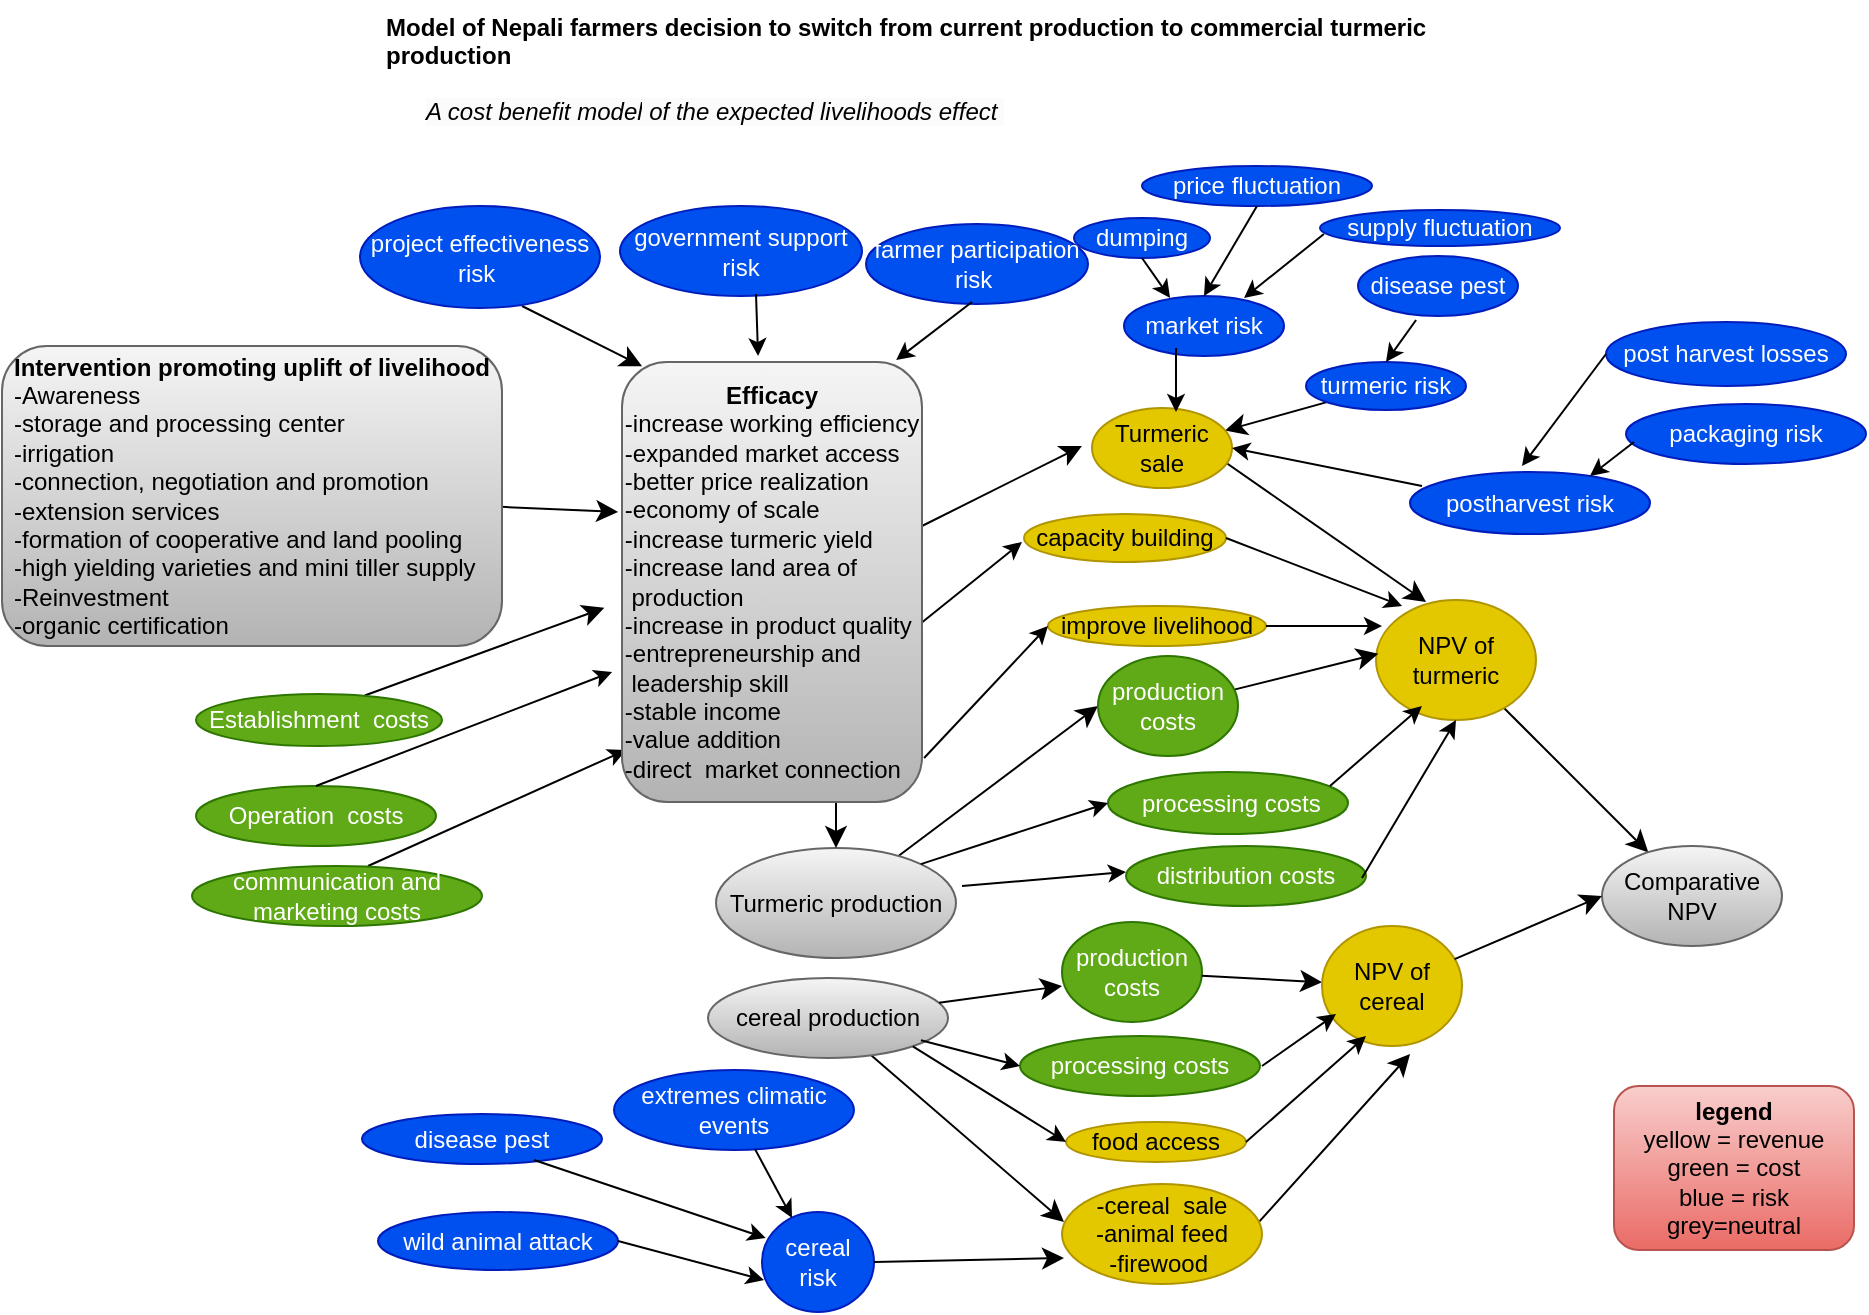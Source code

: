 <mxfile version="22.1.5" type="github">
  <diagram name="Page-1" id="2a216829-ef6e-dabb-86c1-c78162f3ba2b">
    <mxGraphModel dx="954" dy="544" grid="1" gridSize="10" guides="1" tooltips="1" connect="1" arrows="1" fold="1" page="1" pageScale="1" pageWidth="850" pageHeight="1100" background="none" math="0" shadow="0">
      <root>
        <mxCell id="0" />
        <mxCell id="1" parent="0" />
        <mxCell id="vRBI4vWx7eo8pq1-qWPK-19" style="edgeStyle=none;curved=1;rounded=0;orthogonalLoop=1;jettySize=auto;html=1;entryX=0.01;entryY=0.38;entryDx=0;entryDy=0;fontSize=12;startSize=8;endSize=8;strokeWidth=1;entryPerimeter=0;" parent="1" source="vRBI4vWx7eo8pq1-qWPK-1" target="vRBI4vWx7eo8pq1-qWPK-9" edge="1">
          <mxGeometry relative="1" as="geometry" />
        </mxCell>
        <mxCell id="vRBI4vWx7eo8pq1-qWPK-1" value="cereal production" style="ellipse;whiteSpace=wrap;html=1;fontSize=12;strokeWidth=1;fillColor=#f5f5f5;gradientColor=#b3b3b3;strokeColor=#666666;" parent="1" vertex="1">
          <mxGeometry x="1113" y="506" width="120" height="40" as="geometry" />
        </mxCell>
        <mxCell id="vRBI4vWx7eo8pq1-qWPK-2" value="Model of Nepali farmers decision to switch from current production to commercial turmeric production" style="text;whiteSpace=wrap;fontSize=12;fontStyle=1;strokeWidth=1;" parent="1" vertex="1">
          <mxGeometry x="950" y="17" width="560" height="60" as="geometry" />
        </mxCell>
        <mxCell id="vRBI4vWx7eo8pq1-qWPK-3" value="&lt;span style=&quot;color: rgb(0, 0, 0); font-family: Helvetica; font-size: 12px; font-style: italic; font-variant-ligatures: normal; font-variant-caps: normal; letter-spacing: normal; orphans: 2; text-align: left; text-indent: 0px; text-transform: none; widows: 2; word-spacing: 0px; -webkit-text-stroke-width: 0px; background-color: rgb(251, 251, 251); text-decoration-thickness: initial; float: none; display: inline !important;&quot;&gt;A cost benefit model&lt;/span&gt;&lt;span style=&quot;color: rgb(0, 0, 0); font-family: Helvetica; font-size: 12px; font-style: italic; font-variant-ligatures: normal; font-variant-caps: normal; letter-spacing: normal; orphans: 2; text-align: left; text-indent: 0px; text-transform: none; widows: 2; word-spacing: 0px; -webkit-text-stroke-width: 0px; background-color: rgb(251, 251, 251); text-decoration-thickness: initial; float: none; display: inline !important;&quot;&gt;&amp;nbsp;of the expected livelihoods effect&amp;nbsp;&lt;/span&gt;" style="text;whiteSpace=wrap;html=1;fontSize=12;fontStyle=0;strokeWidth=1;" parent="1" vertex="1">
          <mxGeometry x="970" y="59" width="450" height="40" as="geometry" />
        </mxCell>
        <mxCell id="vRBI4vWx7eo8pq1-qWPK-20" style="edgeStyle=none;curved=1;rounded=0;orthogonalLoop=1;jettySize=auto;html=1;fontSize=12;startSize=8;endSize=8;strokeWidth=1;exitX=1;exitY=0.5;exitDx=0;exitDy=0;" parent="1" edge="1">
          <mxGeometry relative="1" as="geometry">
            <mxPoint x="1220" y="280" as="sourcePoint" />
            <mxPoint x="1300" y="240" as="targetPoint" />
          </mxGeometry>
        </mxCell>
        <mxCell id="vRBI4vWx7eo8pq1-qWPK-27" style="edgeStyle=none;curved=1;rounded=0;orthogonalLoop=1;jettySize=auto;html=1;entryX=0;entryY=0.5;entryDx=0;entryDy=0;fontSize=12;startSize=8;endSize=8;strokeWidth=1;" parent="1" source="vRBI4vWx7eo8pq1-qWPK-4" target="vRBI4vWx7eo8pq1-qWPK-10" edge="1">
          <mxGeometry relative="1" as="geometry" />
        </mxCell>
        <mxCell id="vRBI4vWx7eo8pq1-qWPK-4" value="Turmeric production" style="ellipse;whiteSpace=wrap;html=1;fontSize=12;strokeWidth=1;fillColor=#f5f5f5;gradientColor=#b3b3b3;strokeColor=#666666;" parent="1" vertex="1">
          <mxGeometry x="1117" y="441" width="120" height="55" as="geometry" />
        </mxCell>
        <mxCell id="vRBI4vWx7eo8pq1-qWPK-30" style="edgeStyle=none;curved=1;rounded=0;orthogonalLoop=1;jettySize=auto;html=1;fontSize=12;startSize=8;endSize=8;strokeWidth=1;" parent="1" source="vRBI4vWx7eo8pq1-qWPK-5" target="vRBI4vWx7eo8pq1-qWPK-28" edge="1">
          <mxGeometry relative="1" as="geometry" />
        </mxCell>
        <mxCell id="vRBI4vWx7eo8pq1-qWPK-5" value="NPV of turmeric" style="ellipse;whiteSpace=wrap;html=1;fontSize=12;strokeWidth=1;fillColor=#e3c800;fontColor=#000000;strokeColor=#B09500;" parent="1" vertex="1">
          <mxGeometry x="1447" y="317" width="80" height="60" as="geometry" />
        </mxCell>
        <mxCell id="vRBI4vWx7eo8pq1-qWPK-6" value="production&lt;br&gt;costs" style="ellipse;whiteSpace=wrap;html=1;fontSize=12;strokeWidth=1;labelBackgroundColor=none;fillColor=#60a917;fontColor=#ffffff;strokeColor=#2D7600;" parent="1" vertex="1">
          <mxGeometry x="1290" y="478" width="70" height="50" as="geometry" />
        </mxCell>
        <mxCell id="vRBI4vWx7eo8pq1-qWPK-21" style="edgeStyle=none;curved=1;rounded=0;orthogonalLoop=1;jettySize=auto;html=1;fontSize=12;startSize=8;endSize=8;entryX=-0.012;entryY=0.456;entryDx=0;entryDy=0;strokeWidth=1;entryPerimeter=0;" parent="1" source="3mBVgCStBCej63vjiRxV-12" edge="1">
          <mxGeometry relative="1" as="geometry">
            <mxPoint x="1014" y="274" as="sourcePoint" />
            <mxPoint x="1068.08" y="272.96" as="targetPoint" />
          </mxGeometry>
        </mxCell>
        <mxCell id="vRBI4vWx7eo8pq1-qWPK-8" value="cereal risk" style="ellipse;whiteSpace=wrap;html=1;fontSize=12;strokeWidth=1;labelBackgroundColor=none;fillColor=#0050ef;fontColor=#ffffff;strokeColor=#001DBC;" parent="1" vertex="1">
          <mxGeometry x="1140" y="623" width="56" height="50" as="geometry" />
        </mxCell>
        <mxCell id="vRBI4vWx7eo8pq1-qWPK-24" style="edgeStyle=none;curved=1;rounded=0;orthogonalLoop=1;jettySize=auto;html=1;fontSize=12;startSize=8;endSize=8;entryX=0.629;entryY=1.067;entryDx=0;entryDy=0;strokeWidth=1;entryPerimeter=0;exitX=1;exitY=0;exitDx=0;exitDy=0;" parent="1" edge="1" target="vRBI4vWx7eo8pq1-qWPK-29">
          <mxGeometry relative="1" as="geometry">
            <mxPoint x="1386.355" y="630.322" as="sourcePoint" />
            <mxPoint x="1460.02" y="552.02" as="targetPoint" />
          </mxGeometry>
        </mxCell>
        <mxCell id="vRBI4vWx7eo8pq1-qWPK-9" value="-cereal &amp;nbsp;sale&lt;br&gt;-animal feed&lt;br&gt;-firewood&amp;nbsp;" style="ellipse;whiteSpace=wrap;html=1;fontSize=12;strokeWidth=1;labelBorderColor=none;labelBackgroundColor=none;fillColor=#e3c800;fontColor=#000000;strokeColor=#B09500;" parent="1" vertex="1">
          <mxGeometry x="1290" y="609" width="100" height="50" as="geometry" />
        </mxCell>
        <mxCell id="vRBI4vWx7eo8pq1-qWPK-16" style="edgeStyle=none;curved=1;rounded=0;orthogonalLoop=1;jettySize=auto;html=1;fontSize=12;startSize=8;endSize=8;entryX=0.015;entryY=0.447;entryDx=0;entryDy=0;entryPerimeter=0;strokeWidth=1;" parent="1" source="vRBI4vWx7eo8pq1-qWPK-10" target="vRBI4vWx7eo8pq1-qWPK-5" edge="1">
          <mxGeometry relative="1" as="geometry" />
        </mxCell>
        <mxCell id="vRBI4vWx7eo8pq1-qWPK-10" value="production costs" style="ellipse;whiteSpace=wrap;html=1;fontSize=12;strokeWidth=1;labelBackgroundColor=none;fillColor=#60a917;fontColor=#ffffff;strokeColor=#2D7600;" parent="1" vertex="1">
          <mxGeometry x="1308" y="345" width="70" height="50" as="geometry" />
        </mxCell>
        <mxCell id="vRBI4vWx7eo8pq1-qWPK-15" style="edgeStyle=none;curved=1;rounded=0;orthogonalLoop=1;jettySize=auto;html=1;fontSize=12;startSize=8;endSize=8;strokeWidth=1;" parent="1" source="vRBI4vWx7eo8pq1-qWPK-11" target="vRBI4vWx7eo8pq1-qWPK-12" edge="1">
          <mxGeometry relative="1" as="geometry" />
        </mxCell>
        <mxCell id="vRBI4vWx7eo8pq1-qWPK-11" value="turmeric risk" style="ellipse;whiteSpace=wrap;html=1;fontSize=12;strokeWidth=1;labelBackgroundColor=none;fillColor=#0050ef;fontColor=#ffffff;strokeColor=#001DBC;" parent="1" vertex="1">
          <mxGeometry x="1412" y="198" width="80" height="24" as="geometry" />
        </mxCell>
        <mxCell id="vRBI4vWx7eo8pq1-qWPK-23" style="edgeStyle=none;curved=1;rounded=0;orthogonalLoop=1;jettySize=auto;html=1;entryX=0.313;entryY=0.017;entryDx=0;entryDy=0;fontSize=12;startSize=8;endSize=8;strokeWidth=1;entryPerimeter=0;" parent="1" target="vRBI4vWx7eo8pq1-qWPK-5" edge="1">
          <mxGeometry relative="1" as="geometry">
            <Array as="points" />
            <mxPoint x="1360" y="240" as="sourcePoint" />
            <mxPoint x="1445" y="361" as="targetPoint" />
          </mxGeometry>
        </mxCell>
        <mxCell id="vRBI4vWx7eo8pq1-qWPK-12" value="&lt;font style=&quot;font-size: 12px;&quot;&gt;Turmeric sale&lt;/font&gt;" style="ellipse;whiteSpace=wrap;html=1;fontSize=12;strokeWidth=1;labelBackgroundColor=none;fillColor=#e3c800;fontColor=#000000;strokeColor=#B09500;" parent="1" vertex="1">
          <mxGeometry x="1305" y="221" width="70" height="40" as="geometry" />
        </mxCell>
        <mxCell id="vRBI4vWx7eo8pq1-qWPK-13" value="" style="endArrow=classic;html=1;rounded=0;fontSize=12;startSize=8;endSize=8;curved=1;exitX=1;exitY=0.5;exitDx=0;exitDy=0;entryX=0.01;entryY=0.74;entryDx=0;entryDy=0;strokeWidth=1;entryPerimeter=0;" parent="1" source="vRBI4vWx7eo8pq1-qWPK-8" target="vRBI4vWx7eo8pq1-qWPK-9" edge="1">
          <mxGeometry width="50" height="50" relative="1" as="geometry">
            <mxPoint x="1320" y="460" as="sourcePoint" />
            <mxPoint x="1370" y="410" as="targetPoint" />
          </mxGeometry>
        </mxCell>
        <mxCell id="vRBI4vWx7eo8pq1-qWPK-17" style="edgeStyle=none;curved=1;rounded=0;orthogonalLoop=1;jettySize=auto;html=1;entryX=0;entryY=0.5;entryDx=0;entryDy=0;fontSize=12;startSize=8;endSize=8;strokeWidth=1;" parent="1" source="vRBI4vWx7eo8pq1-qWPK-4" target="vRBI4vWx7eo8pq1-qWPK-4" edge="1">
          <mxGeometry relative="1" as="geometry" />
        </mxCell>
        <mxCell id="vRBI4vWx7eo8pq1-qWPK-25" style="edgeStyle=none;curved=1;rounded=0;orthogonalLoop=1;jettySize=auto;html=1;fontSize=12;startSize=8;endSize=8;strokeWidth=1;" parent="1" source="vRBI4vWx7eo8pq1-qWPK-1" edge="1">
          <mxGeometry relative="1" as="geometry">
            <mxPoint x="1290" y="510" as="targetPoint" />
          </mxGeometry>
        </mxCell>
        <mxCell id="vRBI4vWx7eo8pq1-qWPK-26" style="edgeStyle=none;curved=1;rounded=0;orthogonalLoop=1;jettySize=auto;html=1;fontSize=12;startSize=8;endSize=8;strokeWidth=1;" parent="1" source="vRBI4vWx7eo8pq1-qWPK-6" target="vRBI4vWx7eo8pq1-qWPK-29" edge="1">
          <mxGeometry relative="1" as="geometry" />
        </mxCell>
        <mxCell id="vRBI4vWx7eo8pq1-qWPK-28" value="Comparative NPV" style="ellipse;whiteSpace=wrap;html=1;fontSize=12;strokeWidth=1;fillColor=#f5f5f5;gradientColor=#b3b3b3;strokeColor=#666666;" parent="1" vertex="1">
          <mxGeometry x="1560" y="440" width="90" height="50" as="geometry" />
        </mxCell>
        <mxCell id="vRBI4vWx7eo8pq1-qWPK-29" value="NPV of cereal" style="ellipse;whiteSpace=wrap;html=1;fontSize=12;strokeWidth=1;fillColor=#e3c800;fontColor=#000000;strokeColor=#B09500;" parent="1" vertex="1">
          <mxGeometry x="1420" y="480" width="70" height="60" as="geometry" />
        </mxCell>
        <mxCell id="vRBI4vWx7eo8pq1-qWPK-31" style="edgeStyle=none;curved=1;rounded=0;orthogonalLoop=1;jettySize=auto;html=1;entryX=0;entryY=0.5;entryDx=0;entryDy=0;fontSize=12;startSize=8;endSize=8;strokeWidth=1;" parent="1" source="vRBI4vWx7eo8pq1-qWPK-29" target="vRBI4vWx7eo8pq1-qWPK-28" edge="1">
          <mxGeometry relative="1" as="geometry" />
        </mxCell>
        <mxCell id="vRBI4vWx7eo8pq1-qWPK-36" style="edgeStyle=none;curved=1;rounded=0;orthogonalLoop=1;jettySize=auto;html=1;fontSize=12;startSize=8;endSize=8;exitX=0.686;exitY=0.028;exitDx=0;exitDy=0;exitPerimeter=0;entryX=0.092;entryY=0.85;entryDx=0;entryDy=0;entryPerimeter=0;strokeWidth=1;" parent="1" source="vRBI4vWx7eo8pq1-qWPK-32" edge="1">
          <mxGeometry relative="1" as="geometry">
            <mxPoint x="1069.595" y="396.069" as="sourcePoint" />
            <mxPoint x="1061.16" y="320.9" as="targetPoint" />
          </mxGeometry>
        </mxCell>
        <mxCell id="vRBI4vWx7eo8pq1-qWPK-32" value="Establishment &amp;nbsp;costs" style="ellipse;whiteSpace=wrap;html=1;fontSize=12;strokeWidth=1;labelBackgroundColor=none;fillColor=#60a917;fontColor=#ffffff;strokeColor=#2D7600;" parent="1" vertex="1">
          <mxGeometry x="857" y="364" width="123" height="26" as="geometry" />
        </mxCell>
        <mxCell id="vRBI4vWx7eo8pq1-qWPK-35" style="edgeStyle=none;curved=1;rounded=0;orthogonalLoop=1;jettySize=auto;html=1;fontSize=12;startSize=8;endSize=8;strokeWidth=1;entryX=0.044;entryY=-0.012;entryDx=0;entryDy=0;entryPerimeter=0;" parent="1" edge="1">
          <mxGeometry relative="1" as="geometry">
            <mxPoint x="1080.04" y="200.08" as="targetPoint" />
            <mxPoint x="1020" y="170" as="sourcePoint" />
            <Array as="points" />
          </mxGeometry>
        </mxCell>
        <mxCell id="vRBI4vWx7eo8pq1-qWPK-33" value="&lt;font style=&quot;font-size: 12px;&quot;&gt;project effectiveness risk&amp;nbsp;&lt;/font&gt;" style="ellipse;whiteSpace=wrap;html=1;fontSize=12;strokeWidth=1;labelBackgroundColor=none;fillColor=#0050ef;fontColor=#ffffff;strokeColor=#001DBC;" parent="1" vertex="1">
          <mxGeometry x="939" y="120" width="120" height="51" as="geometry" />
        </mxCell>
        <mxCell id="vRBI4vWx7eo8pq1-qWPK-37" style="edgeStyle=none;curved=1;rounded=0;orthogonalLoop=1;jettySize=auto;html=1;fontSize=12;startSize=8;endSize=8;strokeWidth=1;" parent="1" target="vRBI4vWx7eo8pq1-qWPK-4" edge="1">
          <mxGeometry relative="1" as="geometry">
            <mxPoint x="1177" y="400" as="sourcePoint" />
          </mxGeometry>
        </mxCell>
        <mxCell id="uogwHpAnP_BisiqHKify-1" value="government support risk" style="ellipse;whiteSpace=wrap;html=1;strokeWidth=1;fontSize=12;labelBackgroundColor=none;fillColor=#0050ef;fontColor=#ffffff;strokeColor=#001DBC;" parent="1" vertex="1">
          <mxGeometry x="1069" y="120" width="121" height="45" as="geometry" />
        </mxCell>
        <mxCell id="uogwHpAnP_BisiqHKify-2" value="farmer participation risk&amp;nbsp;" style="ellipse;whiteSpace=wrap;html=1;strokeWidth=1;fontSize=12;labelBackgroundColor=none;fillColor=#0050ef;fontColor=#ffffff;strokeColor=#001DBC;" parent="1" vertex="1">
          <mxGeometry x="1192" y="129" width="111" height="40" as="geometry" />
        </mxCell>
        <mxCell id="uogwHpAnP_BisiqHKify-8" value="" style="endArrow=classic;html=1;rounded=0;strokeWidth=1;fontSize=12;entryX=0.888;entryY=-0.006;entryDx=0;entryDy=0;entryPerimeter=0;" parent="1" edge="1">
          <mxGeometry width="50" height="50" relative="1" as="geometry">
            <mxPoint x="1245" y="168" as="sourcePoint" />
            <mxPoint x="1207.08" y="197.04" as="targetPoint" />
          </mxGeometry>
        </mxCell>
        <mxCell id="uogwHpAnP_BisiqHKify-9" value="" style="endArrow=classic;html=1;rounded=0;exitX=0.45;exitY=1;exitDx=0;exitDy=0;exitPerimeter=0;strokeWidth=1;fontSize=12;entryX=0.319;entryY=-0.006;entryDx=0;entryDy=0;entryPerimeter=0;" parent="1" edge="1">
          <mxGeometry width="50" height="50" relative="1" as="geometry">
            <mxPoint x="1137" y="164" as="sourcePoint" />
            <mxPoint x="1138.04" y="195.04" as="targetPoint" />
          </mxGeometry>
        </mxCell>
        <mxCell id="uogwHpAnP_BisiqHKify-11" value="Operation &amp;nbsp;costs" style="ellipse;whiteSpace=wrap;html=1;strokeWidth=1;fontSize=12;labelBackgroundColor=none;fillColor=#60a917;fontColor=#ffffff;strokeColor=#2D7600;" parent="1" vertex="1">
          <mxGeometry x="857" y="410" width="120" height="30" as="geometry" />
        </mxCell>
        <mxCell id="uogwHpAnP_BisiqHKify-12" value="" style="endArrow=classic;html=1;rounded=0;entryX=-0.031;entryY=0.956;entryDx=0;entryDy=0;exitX=0.5;exitY=0;exitDx=0;exitDy=0;entryPerimeter=0;strokeWidth=1;fontSize=12;" parent="1" source="uogwHpAnP_BisiqHKify-11" edge="1">
          <mxGeometry width="50" height="50" relative="1" as="geometry">
            <mxPoint x="929" y="415" as="sourcePoint" />
            <mxPoint x="1065.04" y="352.96" as="targetPoint" />
          </mxGeometry>
        </mxCell>
        <mxCell id="uogwHpAnP_BisiqHKify-18" value="capacity building" style="ellipse;whiteSpace=wrap;html=1;labelBackgroundColor=none;fillColor=#e3c800;fontColor=#000000;strokeColor=#B09500;" parent="1" vertex="1">
          <mxGeometry x="1271" y="274" width="101" height="24" as="geometry" />
        </mxCell>
        <mxCell id="jcfnbemzlC5SRqMQ-uL4-1" value="" style="endArrow=classic;html=1;rounded=0;exitX=0.607;exitY=0;exitDx=0;exitDy=0;exitPerimeter=0;entryX=0.013;entryY=0.882;entryDx=0;entryDy=0;entryPerimeter=0;" parent="1" source="jcfnbemzlC5SRqMQ-uL4-3" target="I3U8tqW1mATDwWrFV4v6-10" edge="1">
          <mxGeometry width="50" height="50" relative="1" as="geometry">
            <mxPoint x="1124" y="377" as="sourcePoint" />
            <mxPoint x="1100" y="420" as="targetPoint" />
          </mxGeometry>
        </mxCell>
        <mxCell id="jcfnbemzlC5SRqMQ-uL4-3" value="communication and marketing costs" style="ellipse;whiteSpace=wrap;html=1;fillColor=#60a917;fontColor=#ffffff;strokeColor=#2D7600;" parent="1" vertex="1">
          <mxGeometry x="855" y="450" width="145" height="30" as="geometry" />
        </mxCell>
        <mxCell id="jcfnbemzlC5SRqMQ-uL4-4" value="post harvest losses" style="ellipse;whiteSpace=wrap;html=1;fillColor=#0050ef;fontColor=#ffffff;strokeColor=#001DBC;" parent="1" vertex="1">
          <mxGeometry x="1562" y="178" width="120" height="32" as="geometry" />
        </mxCell>
        <mxCell id="jcfnbemzlC5SRqMQ-uL4-5" value="" style="endArrow=classic;html=1;rounded=0;entryX=1;entryY=0.5;entryDx=0;entryDy=0;" parent="1" target="vRBI4vWx7eo8pq1-qWPK-12" edge="1">
          <mxGeometry width="50" height="50" relative="1" as="geometry">
            <mxPoint x="1470" y="260" as="sourcePoint" />
            <mxPoint x="1500" y="240" as="targetPoint" />
          </mxGeometry>
        </mxCell>
        <mxCell id="3mBVgCStBCej63vjiRxV-3" value="improve livelihood" style="ellipse;whiteSpace=wrap;html=1;fillColor=#e3c800;fontColor=#000000;strokeColor=#B09500;" parent="1" vertex="1">
          <mxGeometry x="1283" y="320" width="109" height="20" as="geometry" />
        </mxCell>
        <mxCell id="3mBVgCStBCej63vjiRxV-6" value="" style="endArrow=classic;html=1;rounded=0;entryX=0;entryY=0.5;entryDx=0;entryDy=0;exitX=1.007;exitY=0.9;exitDx=0;exitDy=0;exitPerimeter=0;" parent="1" source="I3U8tqW1mATDwWrFV4v6-10" target="3mBVgCStBCej63vjiRxV-3" edge="1">
          <mxGeometry width="50" height="50" relative="1" as="geometry">
            <mxPoint x="1230" y="350" as="sourcePoint" />
            <mxPoint x="1230" y="310" as="targetPoint" />
          </mxGeometry>
        </mxCell>
        <mxCell id="3mBVgCStBCej63vjiRxV-8" value="" style="endArrow=classic;html=1;rounded=0;entryX=0;entryY=0.5;entryDx=0;entryDy=0;" parent="1" edge="1">
          <mxGeometry width="50" height="50" relative="1" as="geometry">
            <mxPoint x="1219" y="329" as="sourcePoint" />
            <mxPoint x="1270" y="288" as="targetPoint" />
          </mxGeometry>
        </mxCell>
        <mxCell id="3mBVgCStBCej63vjiRxV-9" value="" style="endArrow=classic;html=1;rounded=0;exitX=1;exitY=0.5;exitDx=0;exitDy=0;" parent="1" source="3mBVgCStBCej63vjiRxV-3" edge="1">
          <mxGeometry width="50" height="50" relative="1" as="geometry">
            <mxPoint x="1381" y="359" as="sourcePoint" />
            <mxPoint x="1450" y="330" as="targetPoint" />
          </mxGeometry>
        </mxCell>
        <mxCell id="3mBVgCStBCej63vjiRxV-10" value="" style="endArrow=classic;html=1;rounded=0;exitX=1;exitY=0.5;exitDx=0;exitDy=0;entryX=0.163;entryY=0.05;entryDx=0;entryDy=0;entryPerimeter=0;" parent="1" source="uogwHpAnP_BisiqHKify-18" target="vRBI4vWx7eo8pq1-qWPK-5" edge="1">
          <mxGeometry width="50" height="50" relative="1" as="geometry">
            <mxPoint x="1402" y="307" as="sourcePoint" />
            <mxPoint x="1452" y="257" as="targetPoint" />
          </mxGeometry>
        </mxCell>
        <mxCell id="3mBVgCStBCej63vjiRxV-12" value="&lt;b&gt;Intervention promoting uplift of livelihood&lt;/b&gt;&lt;br&gt;&lt;div style=&quot;text-align: justify;&quot;&gt;-Awareness&lt;/div&gt;&lt;div style=&quot;text-align: justify;&quot;&gt;-storage and processing center&lt;/div&gt;&lt;div style=&quot;text-align: justify;&quot;&gt;-irrigation&lt;/div&gt;&lt;div style=&quot;text-align: justify;&quot;&gt;-connection, negotiation and promotion&lt;/div&gt;&lt;div style=&quot;text-align: justify;&quot;&gt;-extension services&lt;/div&gt;&lt;div style=&quot;text-align: justify;&quot;&gt;-formation of cooperative and land pooling&amp;nbsp;&lt;/div&gt;&lt;div style=&quot;text-align: justify;&quot;&gt;-high yielding varieties and mini tiller supply&lt;/div&gt;&lt;div style=&quot;text-align: justify;&quot;&gt;-Reinvestment&lt;/div&gt;&lt;div style=&quot;text-align: justify;&quot;&gt;-organic certification&lt;/div&gt;" style="rounded=1;whiteSpace=wrap;html=1;fillColor=#f5f5f5;gradientColor=#b3b3b3;strokeColor=#666666;" parent="1" vertex="1">
          <mxGeometry x="760" y="190" width="250" height="150" as="geometry" />
        </mxCell>
        <mxCell id="I3U8tqW1mATDwWrFV4v6-3" value="market risk" style="ellipse;whiteSpace=wrap;html=1;labelBackgroundColor=none;fillColor=#0050ef;fontColor=#ffffff;strokeColor=#001DBC;" parent="1" vertex="1">
          <mxGeometry x="1321" y="165" width="80" height="30" as="geometry" />
        </mxCell>
        <mxCell id="I3U8tqW1mATDwWrFV4v6-4" value="" style="endArrow=classic;html=1;rounded=0;entryX=0.743;entryY=0.05;entryDx=0;entryDy=0;entryPerimeter=0;" parent="1" edge="1">
          <mxGeometry width="50" height="50" relative="1" as="geometry">
            <mxPoint x="1347" y="191" as="sourcePoint" />
            <mxPoint x="1347.01" y="223" as="targetPoint" />
          </mxGeometry>
        </mxCell>
        <mxCell id="I3U8tqW1mATDwWrFV4v6-7" value="processing costs" style="ellipse;whiteSpace=wrap;html=1;fillColor=#60a917;fontColor=#ffffff;strokeColor=#2D7600;" parent="1" vertex="1">
          <mxGeometry x="1269" y="535" width="120" height="30" as="geometry" />
        </mxCell>
        <mxCell id="I3U8tqW1mATDwWrFV4v6-8" value="distribution costs" style="ellipse;whiteSpace=wrap;html=1;fillColor=#60a917;fontColor=#ffffff;strokeColor=#2D7600;" parent="1" vertex="1">
          <mxGeometry x="1322" y="440" width="120" height="30" as="geometry" />
        </mxCell>
        <mxCell id="I3U8tqW1mATDwWrFV4v6-9" value="&amp;nbsp;processing costs" style="ellipse;whiteSpace=wrap;html=1;fillColor=#60a917;fontColor=#ffffff;strokeColor=#2D7600;" parent="1" vertex="1">
          <mxGeometry x="1313" y="403" width="120" height="31" as="geometry" />
        </mxCell>
        <mxCell id="I3U8tqW1mATDwWrFV4v6-10" value="&lt;b style=&quot;border-color: var(--border-color); caret-color: rgb(0, 0, 0); color: rgb(0, 0, 0); font-family: Helvetica; font-size: 12px; font-style: normal; font-variant-caps: normal; letter-spacing: normal; text-align: center; text-indent: 0px; text-transform: none; word-spacing: 0px; -webkit-text-stroke-width: 0px; text-decoration: none;&quot;&gt;Efficacy&lt;/b&gt;&lt;br style=&quot;border-color: var(--border-color); caret-color: rgb(0, 0, 0); color: rgb(0, 0, 0); font-family: Helvetica; font-size: 12px; font-style: normal; font-variant-caps: normal; font-weight: 400; letter-spacing: normal; text-align: center; text-indent: 0px; text-transform: none; word-spacing: 0px; -webkit-text-stroke-width: 0px; text-decoration: none;&quot;&gt;&lt;div style=&quot;border-color: var(--border-color); caret-color: rgb(0, 0, 0); color: rgb(0, 0, 0); font-family: Helvetica; font-size: 12px; font-style: normal; font-variant-caps: normal; font-weight: 400; letter-spacing: normal; text-indent: 0px; text-transform: none; word-spacing: 0px; -webkit-text-stroke-width: 0px; text-decoration: none; text-align: justify;&quot;&gt;-increase working efficiency&lt;/div&gt;&lt;div style=&quot;border-color: var(--border-color); caret-color: rgb(0, 0, 0); color: rgb(0, 0, 0); font-family: Helvetica; font-size: 12px; font-style: normal; font-variant-caps: normal; font-weight: 400; letter-spacing: normal; text-indent: 0px; text-transform: none; word-spacing: 0px; -webkit-text-stroke-width: 0px; text-decoration: none; text-align: justify;&quot;&gt;-expanded market access&lt;/div&gt;&lt;div style=&quot;border-color: var(--border-color); caret-color: rgb(0, 0, 0); color: rgb(0, 0, 0); font-family: Helvetica; font-size: 12px; font-style: normal; font-variant-caps: normal; font-weight: 400; letter-spacing: normal; text-indent: 0px; text-transform: none; word-spacing: 0px; -webkit-text-stroke-width: 0px; text-decoration: none; text-align: justify;&quot;&gt;-better price realization&lt;/div&gt;&lt;div style=&quot;border-color: var(--border-color); caret-color: rgb(0, 0, 0); color: rgb(0, 0, 0); font-family: Helvetica; font-size: 12px; font-style: normal; font-variant-caps: normal; font-weight: 400; letter-spacing: normal; text-indent: 0px; text-transform: none; word-spacing: 0px; -webkit-text-stroke-width: 0px; text-decoration: none; text-align: justify;&quot;&gt;-economy of scale&lt;/div&gt;&lt;div style=&quot;border-color: var(--border-color); caret-color: rgb(0, 0, 0); color: rgb(0, 0, 0); font-family: Helvetica; font-size: 12px; font-style: normal; font-variant-caps: normal; font-weight: 400; letter-spacing: normal; text-indent: 0px; text-transform: none; word-spacing: 0px; -webkit-text-stroke-width: 0px; text-decoration: none; text-align: justify;&quot;&gt;-increase turmeric yield&amp;nbsp;&lt;/div&gt;&lt;div style=&quot;border-color: var(--border-color); caret-color: rgb(0, 0, 0); color: rgb(0, 0, 0); font-family: Helvetica; font-size: 12px; font-style: normal; font-variant-caps: normal; font-weight: 400; letter-spacing: normal; text-indent: 0px; text-transform: none; word-spacing: 0px; -webkit-text-stroke-width: 0px; text-decoration: none; text-align: justify;&quot;&gt;-increase land area of&lt;/div&gt;&lt;div style=&quot;border-color: var(--border-color); caret-color: rgb(0, 0, 0); color: rgb(0, 0, 0); font-family: Helvetica; font-size: 12px; font-style: normal; font-variant-caps: normal; font-weight: 400; letter-spacing: normal; text-indent: 0px; text-transform: none; word-spacing: 0px; -webkit-text-stroke-width: 0px; text-decoration: none; text-align: justify;&quot;&gt;&amp;nbsp;production&lt;/div&gt;&lt;div style=&quot;border-color: var(--border-color); caret-color: rgb(0, 0, 0); color: rgb(0, 0, 0); font-family: Helvetica; font-size: 12px; font-style: normal; font-variant-caps: normal; font-weight: 400; letter-spacing: normal; text-indent: 0px; text-transform: none; word-spacing: 0px; -webkit-text-stroke-width: 0px; text-decoration: none; text-align: justify;&quot;&gt;-increase in product quality&lt;/div&gt;&lt;div style=&quot;border-color: var(--border-color); caret-color: rgb(0, 0, 0); color: rgb(0, 0, 0); font-family: Helvetica; font-size: 12px; font-style: normal; font-variant-caps: normal; font-weight: 400; letter-spacing: normal; text-indent: 0px; text-transform: none; word-spacing: 0px; -webkit-text-stroke-width: 0px; text-decoration: none; text-align: justify;&quot;&gt;-entrepreneurship and&lt;/div&gt;&lt;div style=&quot;border-color: var(--border-color); caret-color: rgb(0, 0, 0); color: rgb(0, 0, 0); font-family: Helvetica; font-size: 12px; font-style: normal; font-variant-caps: normal; font-weight: 400; letter-spacing: normal; text-indent: 0px; text-transform: none; word-spacing: 0px; -webkit-text-stroke-width: 0px; text-decoration: none; text-align: justify;&quot;&gt;&amp;nbsp;leadership skill&lt;/div&gt;&lt;div style=&quot;border-color: var(--border-color); caret-color: rgb(0, 0, 0); color: rgb(0, 0, 0); font-family: Helvetica; font-size: 12px; font-style: normal; font-variant-caps: normal; font-weight: 400; letter-spacing: normal; text-indent: 0px; text-transform: none; word-spacing: 0px; -webkit-text-stroke-width: 0px; text-decoration: none; text-align: justify;&quot;&gt;-stable income&lt;/div&gt;&lt;div style=&quot;border-color: var(--border-color); caret-color: rgb(0, 0, 0); color: rgb(0, 0, 0); font-family: Helvetica; font-size: 12px; font-style: normal; font-variant-caps: normal; font-weight: 400; letter-spacing: normal; text-indent: 0px; text-transform: none; word-spacing: 0px; -webkit-text-stroke-width: 0px; text-decoration: none; text-align: justify;&quot;&gt;-value addition&lt;/div&gt;&lt;div style=&quot;border-color: var(--border-color); caret-color: rgb(0, 0, 0); color: rgb(0, 0, 0); font-family: Helvetica; font-size: 12px; font-style: normal; font-variant-caps: normal; font-weight: 400; letter-spacing: normal; text-indent: 0px; text-transform: none; word-spacing: 0px; -webkit-text-stroke-width: 0px; text-decoration: none; text-align: justify;&quot;&gt;-direct &amp;nbsp;market connection&lt;/div&gt;" style="rounded=1;whiteSpace=wrap;html=1;fillColor=#f5f5f5;gradientColor=#b3b3b3;strokeColor=#666666;" parent="1" vertex="1">
          <mxGeometry x="1070" y="198" width="150" height="220" as="geometry" />
        </mxCell>
        <mxCell id="I3U8tqW1mATDwWrFV4v6-12" value="" style="endArrow=classic;html=1;rounded=0;entryX=0;entryY=0.5;entryDx=0;entryDy=0;" parent="1" edge="1">
          <mxGeometry width="50" height="50" relative="1" as="geometry">
            <mxPoint x="1240" y="460" as="sourcePoint" />
            <mxPoint x="1322" y="453" as="targetPoint" />
          </mxGeometry>
        </mxCell>
        <mxCell id="I3U8tqW1mATDwWrFV4v6-13" value="" style="endArrow=classic;html=1;rounded=0;" parent="1" edge="1">
          <mxGeometry width="50" height="50" relative="1" as="geometry">
            <mxPoint x="1424" y="410" as="sourcePoint" />
            <mxPoint x="1470" y="370" as="targetPoint" />
          </mxGeometry>
        </mxCell>
        <mxCell id="I3U8tqW1mATDwWrFV4v6-14" value="" style="endArrow=classic;html=1;rounded=0;entryX=0;entryY=0.5;entryDx=0;entryDy=0;exitX=1;exitY=0;exitDx=0;exitDy=0;" parent="1" source="vRBI4vWx7eo8pq1-qWPK-4" target="I3U8tqW1mATDwWrFV4v6-9" edge="1">
          <mxGeometry width="50" height="50" relative="1" as="geometry">
            <mxPoint x="1236.04" y="450" as="sourcePoint" />
            <mxPoint x="1313" y="405.5" as="targetPoint" />
          </mxGeometry>
        </mxCell>
        <mxCell id="I3U8tqW1mATDwWrFV4v6-17" value="" style="endArrow=classic;html=1;rounded=0;entryX=0.5;entryY=1;entryDx=0;entryDy=0;" parent="1" target="vRBI4vWx7eo8pq1-qWPK-5" edge="1">
          <mxGeometry width="50" height="50" relative="1" as="geometry">
            <mxPoint x="1440" y="456" as="sourcePoint" />
            <mxPoint x="1490" y="406" as="targetPoint" />
          </mxGeometry>
        </mxCell>
        <mxCell id="I3U8tqW1mATDwWrFV4v6-18" value="" style="endArrow=classic;html=1;rounded=0;exitX=1;exitY=1;exitDx=0;exitDy=0;entryX=0;entryY=0.5;entryDx=0;entryDy=0;" parent="1" target="I3U8tqW1mATDwWrFV4v6-7" edge="1">
          <mxGeometry width="50" height="50" relative="1" as="geometry">
            <mxPoint x="1219.426" y="537.142" as="sourcePoint" />
            <mxPoint x="1273" y="541" as="targetPoint" />
          </mxGeometry>
        </mxCell>
        <mxCell id="I3U8tqW1mATDwWrFV4v6-19" value="" style="endArrow=classic;html=1;rounded=0;" parent="1" edge="1">
          <mxGeometry width="50" height="50" relative="1" as="geometry">
            <mxPoint x="1390" y="550" as="sourcePoint" />
            <mxPoint x="1427" y="524" as="targetPoint" />
          </mxGeometry>
        </mxCell>
        <mxCell id="-MEQbCyRV03Khf3-NIZY-1" value="wild animal attack" style="ellipse;whiteSpace=wrap;html=1;fillColor=#0050ef;fontColor=#ffffff;strokeColor=#001DBC;" parent="1" vertex="1">
          <mxGeometry x="948" y="623" width="120" height="29" as="geometry" />
        </mxCell>
        <mxCell id="-MEQbCyRV03Khf3-NIZY-2" value="disease pest" style="ellipse;whiteSpace=wrap;html=1;fillColor=#0050ef;fontColor=#ffffff;strokeColor=#001DBC;" parent="1" vertex="1">
          <mxGeometry x="940" y="574" width="120" height="25" as="geometry" />
        </mxCell>
        <mxCell id="-MEQbCyRV03Khf3-NIZY-3" value="extremes climatic events" style="ellipse;whiteSpace=wrap;html=1;fillColor=#0050ef;fontColor=#ffffff;strokeColor=#001DBC;" parent="1" vertex="1">
          <mxGeometry x="1066" y="552" width="120" height="40" as="geometry" />
        </mxCell>
        <mxCell id="-MEQbCyRV03Khf3-NIZY-4" value="postharvest risk" style="ellipse;whiteSpace=wrap;html=1;fillColor=#0050ef;fontColor=#ffffff;strokeColor=#001DBC;" parent="1" vertex="1">
          <mxGeometry x="1464" y="253" width="120" height="31" as="geometry" />
        </mxCell>
        <mxCell id="-MEQbCyRV03Khf3-NIZY-5" value="packaging risk" style="ellipse;whiteSpace=wrap;html=1;fillColor=#0050ef;fontColor=#ffffff;strokeColor=#001DBC;" parent="1" vertex="1">
          <mxGeometry x="1572" y="219" width="120" height="30" as="geometry" />
        </mxCell>
        <mxCell id="-MEQbCyRV03Khf3-NIZY-6" value="" style="endArrow=classic;html=1;rounded=0;entryX=0.268;entryY=0.06;entryDx=0;entryDy=0;entryPerimeter=0;" parent="1" source="-MEQbCyRV03Khf3-NIZY-3" target="vRBI4vWx7eo8pq1-qWPK-8" edge="1">
          <mxGeometry width="50" height="50" relative="1" as="geometry">
            <mxPoint x="1267.213" y="692.678" as="sourcePoint" />
            <mxPoint x="1150" y="620" as="targetPoint" />
          </mxGeometry>
        </mxCell>
        <mxCell id="-MEQbCyRV03Khf3-NIZY-8" value="" style="endArrow=classic;html=1;rounded=0;entryX=0.033;entryY=0.26;entryDx=0;entryDy=0;entryPerimeter=0;exitX=0.717;exitY=0.92;exitDx=0;exitDy=0;exitPerimeter=0;" parent="1" target="vRBI4vWx7eo8pq1-qWPK-8" edge="1" source="-MEQbCyRV03Khf3-NIZY-2">
          <mxGeometry width="50" height="50" relative="1" as="geometry">
            <mxPoint x="1170" y="680" as="sourcePoint" />
            <mxPoint x="1200" y="680" as="targetPoint" />
          </mxGeometry>
        </mxCell>
        <mxCell id="-MEQbCyRV03Khf3-NIZY-9" value="" style="endArrow=classic;html=1;rounded=0;" parent="1" edge="1">
          <mxGeometry width="50" height="50" relative="1" as="geometry">
            <mxPoint x="1576" y="238" as="sourcePoint" />
            <mxPoint x="1554" y="255" as="targetPoint" />
          </mxGeometry>
        </mxCell>
        <mxCell id="-MEQbCyRV03Khf3-NIZY-10" value="" style="endArrow=classic;html=1;rounded=0;exitX=0;exitY=0.5;exitDx=0;exitDy=0;" parent="1" source="jcfnbemzlC5SRqMQ-uL4-4" edge="1">
          <mxGeometry width="50" height="50" relative="1" as="geometry">
            <mxPoint x="1556" y="180" as="sourcePoint" />
            <mxPoint x="1520" y="250" as="targetPoint" />
          </mxGeometry>
        </mxCell>
        <mxCell id="-MEQbCyRV03Khf3-NIZY-12" value="" style="endArrow=classic;html=1;rounded=0;entryX=0.5;entryY=0;entryDx=0;entryDy=0;exitX=0.363;exitY=1.067;exitDx=0;exitDy=0;exitPerimeter=0;" parent="1" source="-MEQbCyRV03Khf3-NIZY-14" target="vRBI4vWx7eo8pq1-qWPK-11" edge="1">
          <mxGeometry width="50" height="50" relative="1" as="geometry">
            <mxPoint x="1450" y="170" as="sourcePoint" />
            <mxPoint x="1460" y="190" as="targetPoint" />
          </mxGeometry>
        </mxCell>
        <mxCell id="-MEQbCyRV03Khf3-NIZY-14" value="disease pest" style="ellipse;whiteSpace=wrap;html=1;fillColor=#0050ef;fontColor=#ffffff;strokeColor=#001DBC;" parent="1" vertex="1">
          <mxGeometry x="1438" y="145" width="80" height="30" as="geometry" />
        </mxCell>
        <mxCell id="PUgdbvQagpJxsUOLhecl-1" value="dumping" style="ellipse;whiteSpace=wrap;html=1;fillColor=#0050ef;fontColor=#ffffff;strokeColor=#001DBC;" parent="1" vertex="1">
          <mxGeometry x="1296" y="126" width="68" height="20" as="geometry" />
        </mxCell>
        <mxCell id="PUgdbvQagpJxsUOLhecl-2" value="supply fluctuation" style="ellipse;whiteSpace=wrap;html=1;fillColor=#0050ef;fontColor=#ffffff;strokeColor=#001DBC;" parent="1" vertex="1">
          <mxGeometry x="1419" y="122" width="120" height="18" as="geometry" />
        </mxCell>
        <mxCell id="PUgdbvQagpJxsUOLhecl-3" value="" style="endArrow=classic;html=1;rounded=0;exitX=0.5;exitY=1;exitDx=0;exitDy=0;entryX=0.288;entryY=0.033;entryDx=0;entryDy=0;entryPerimeter=0;" parent="1" source="PUgdbvQagpJxsUOLhecl-1" target="I3U8tqW1mATDwWrFV4v6-3" edge="1">
          <mxGeometry width="50" height="50" relative="1" as="geometry">
            <mxPoint x="1230" y="260" as="sourcePoint" />
            <mxPoint x="1350" y="160" as="targetPoint" />
          </mxGeometry>
        </mxCell>
        <mxCell id="hAFpUMlZhG2KHdTFw7Kr-1" value="price fluctuation" style="ellipse;whiteSpace=wrap;html=1;fillColor=#0050ef;fontColor=#ffffff;strokeColor=#001DBC;" parent="1" vertex="1">
          <mxGeometry x="1330" y="100" width="115" height="20" as="geometry" />
        </mxCell>
        <mxCell id="hAFpUMlZhG2KHdTFw7Kr-4" value="" style="endArrow=classic;html=1;rounded=0;exitX=0.5;exitY=1;exitDx=0;exitDy=0;entryX=0.5;entryY=0;entryDx=0;entryDy=0;" parent="1" source="hAFpUMlZhG2KHdTFw7Kr-1" target="I3U8tqW1mATDwWrFV4v6-3" edge="1">
          <mxGeometry width="50" height="50" relative="1" as="geometry">
            <mxPoint x="1190" y="360" as="sourcePoint" />
            <mxPoint x="1240" y="310" as="targetPoint" />
          </mxGeometry>
        </mxCell>
        <mxCell id="hAFpUMlZhG2KHdTFw7Kr-5" value="" style="endArrow=classic;html=1;rounded=0;exitX=0.008;exitY=0.889;exitDx=0;exitDy=0;exitPerimeter=0;" parent="1" edge="1">
          <mxGeometry width="50" height="50" relative="1" as="geometry">
            <mxPoint x="1420.96" y="134.002" as="sourcePoint" />
            <mxPoint x="1381" y="166" as="targetPoint" />
          </mxGeometry>
        </mxCell>
        <mxCell id="P_P5Rr4EiosQu1E4P6TH-1" value="food access" style="ellipse;whiteSpace=wrap;html=1;fillColor=#e3c800;fontColor=#000000;strokeColor=#B09500;" vertex="1" parent="1">
          <mxGeometry x="1292" y="578" width="90" height="20" as="geometry" />
        </mxCell>
        <mxCell id="P_P5Rr4EiosQu1E4P6TH-2" value="" style="endArrow=classic;html=1;rounded=0;exitX=1;exitY=0.5;exitDx=0;exitDy=0;entryX=0.018;entryY=0.68;entryDx=0;entryDy=0;entryPerimeter=0;" edge="1" parent="1" source="-MEQbCyRV03Khf3-NIZY-1" target="vRBI4vWx7eo8pq1-qWPK-8">
          <mxGeometry width="50" height="50" relative="1" as="geometry">
            <mxPoint x="1180" y="621" as="sourcePoint" />
            <mxPoint x="1230" y="571" as="targetPoint" />
          </mxGeometry>
        </mxCell>
        <mxCell id="P_P5Rr4EiosQu1E4P6TH-3" value="" style="endArrow=classic;html=1;rounded=0;exitX=1;exitY=0.5;exitDx=0;exitDy=0;" edge="1" parent="1" source="P_P5Rr4EiosQu1E4P6TH-1">
          <mxGeometry width="50" height="50" relative="1" as="geometry">
            <mxPoint x="1392" y="585" as="sourcePoint" />
            <mxPoint x="1442" y="535" as="targetPoint" />
          </mxGeometry>
        </mxCell>
        <mxCell id="P_P5Rr4EiosQu1E4P6TH-4" value="&lt;b style=&quot;border-color: var(--border-color);&quot;&gt;legend&lt;/b&gt;&lt;br style=&quot;border-color: var(--border-color);&quot;&gt;yellow = revenue&lt;br style=&quot;border-color: var(--border-color);&quot;&gt;green = cost&lt;br style=&quot;border-color: var(--border-color);&quot;&gt;blue = risk&lt;br style=&quot;border-color: var(--border-color);&quot;&gt;grey=neutral" style="rounded=1;whiteSpace=wrap;html=1;fillColor=#f8cecc;gradientColor=#ea6b66;strokeColor=#b85450;" vertex="1" parent="1">
          <mxGeometry x="1566" y="560" width="120" height="82" as="geometry" />
        </mxCell>
        <mxCell id="P_P5Rr4EiosQu1E4P6TH-7" value="" style="endArrow=classic;html=1;rounded=0;entryX=0;entryY=0.5;entryDx=0;entryDy=0;exitX=1;exitY=1;exitDx=0;exitDy=0;" edge="1" parent="1" source="vRBI4vWx7eo8pq1-qWPK-1" target="P_P5Rr4EiosQu1E4P6TH-1">
          <mxGeometry width="50" height="50" relative="1" as="geometry">
            <mxPoint x="1220" y="540" as="sourcePoint" />
            <mxPoint x="1230" y="400" as="targetPoint" />
          </mxGeometry>
        </mxCell>
      </root>
    </mxGraphModel>
  </diagram>
</mxfile>
